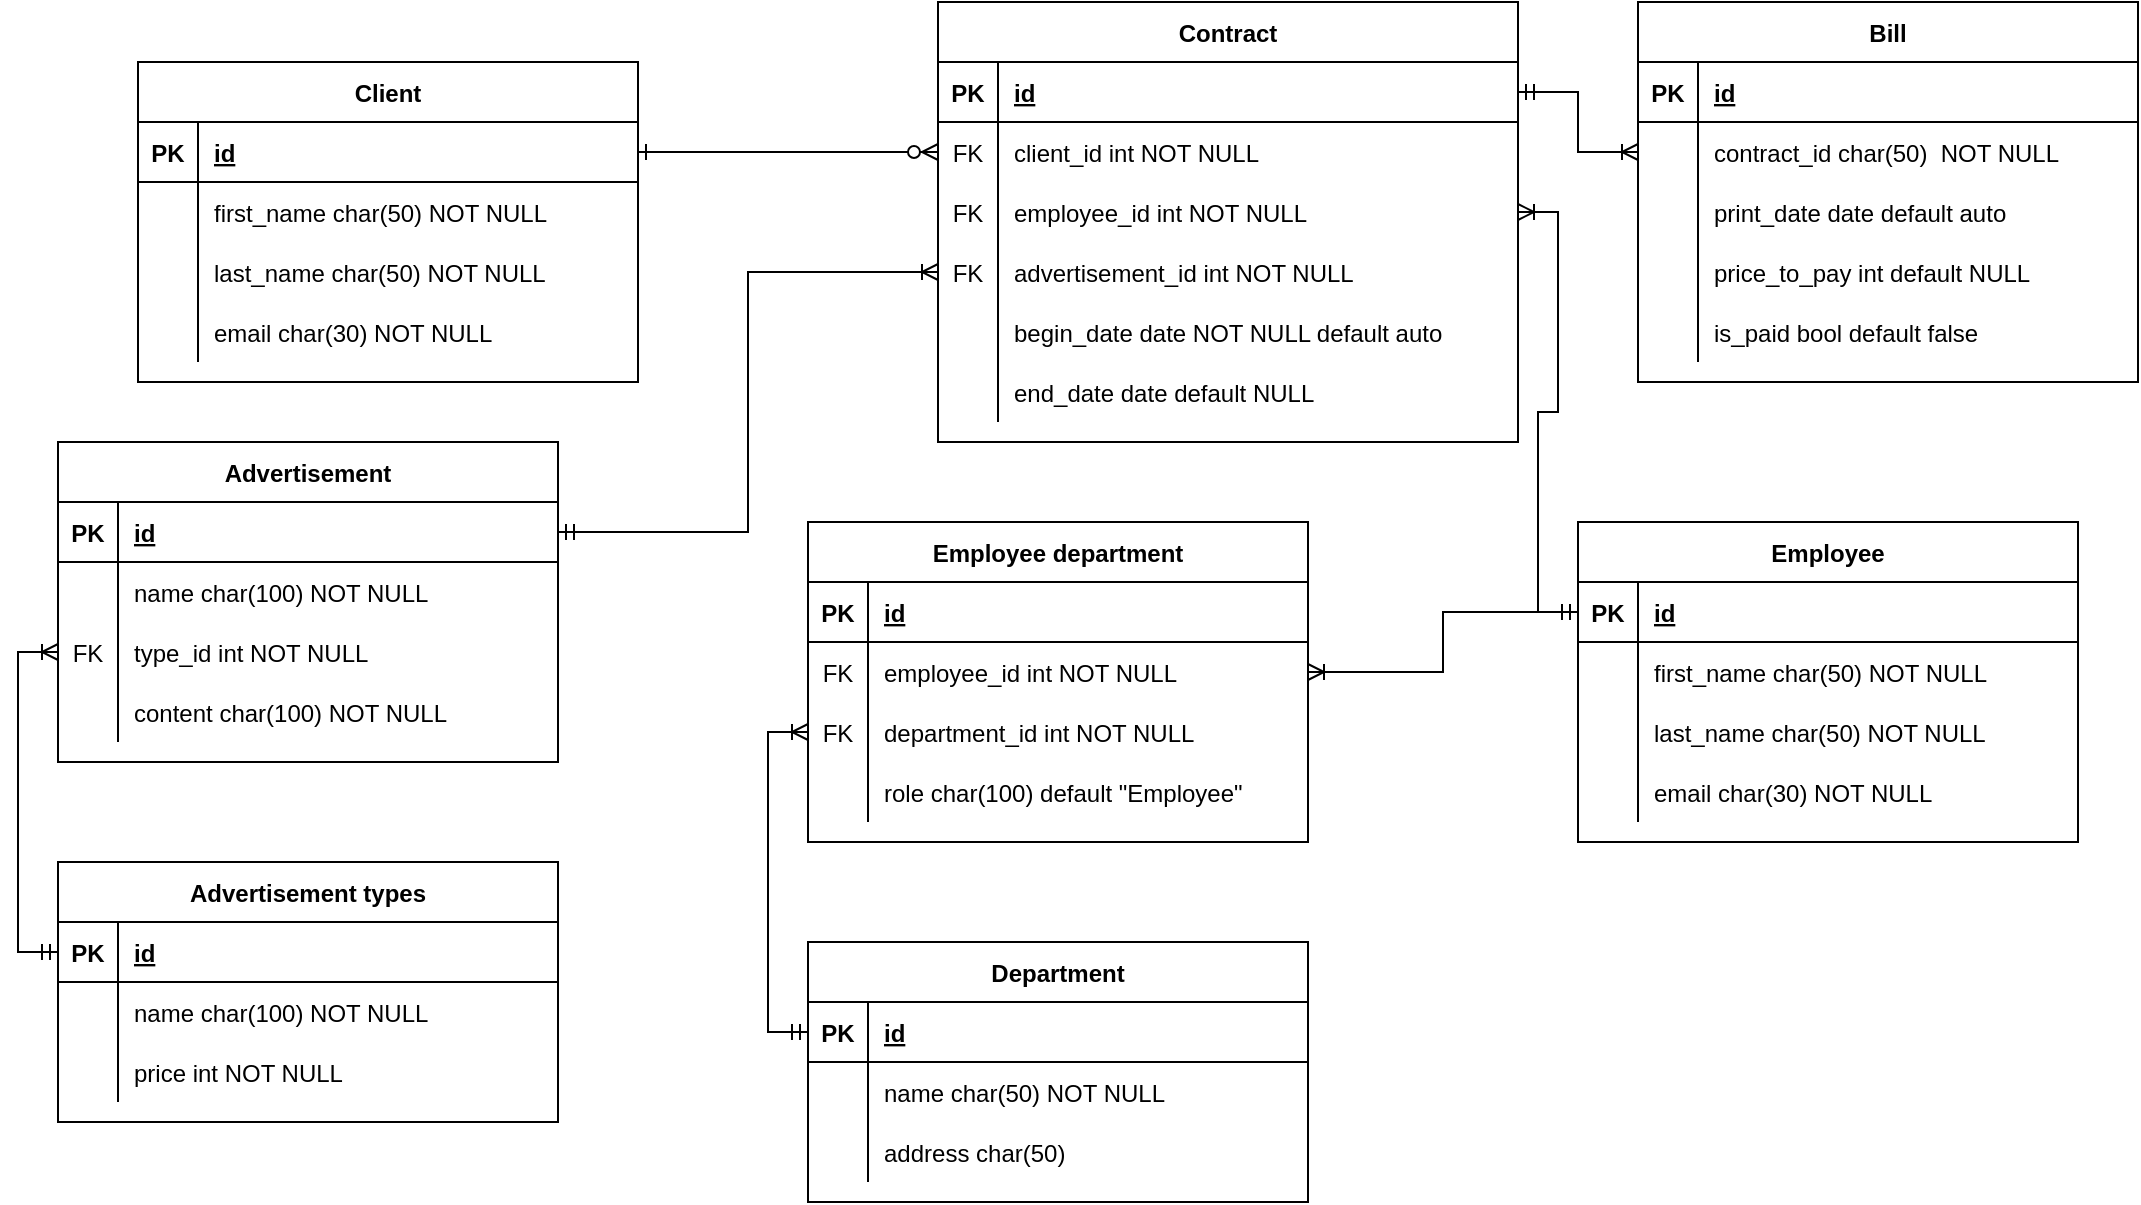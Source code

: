 <mxfile version="14.2.7" type="device"><diagram id="R2lEEEUBdFMjLlhIrx00" name="Page-1"><mxGraphModel dx="1153" dy="657" grid="1" gridSize="10" guides="1" tooltips="1" connect="1" arrows="1" fold="1" page="1" pageScale="1" pageWidth="850" pageHeight="1100" math="0" shadow="0" extFonts="Permanent Marker^https://fonts.googleapis.com/css?family=Permanent+Marker"><root><mxCell id="0"/><mxCell id="1" parent="0"/><mxCell id="C-vyLk0tnHw3VtMMgP7b-1" value="" style="edgeStyle=entityRelationEdgeStyle;endArrow=ERzeroToMany;startArrow=ERone;endFill=1;startFill=0;" parent="1" source="C-vyLk0tnHw3VtMMgP7b-24" target="C-vyLk0tnHw3VtMMgP7b-6" edge="1"><mxGeometry width="100" height="100" relative="1" as="geometry"><mxPoint x="340" y="720" as="sourcePoint"/><mxPoint x="440" y="620" as="targetPoint"/></mxGeometry></mxCell><mxCell id="C-vyLk0tnHw3VtMMgP7b-2" value="Contract" style="shape=table;startSize=30;container=1;collapsible=1;childLayout=tableLayout;fixedRows=1;rowLines=0;fontStyle=1;align=center;resizeLast=1;" parent="1" vertex="1"><mxGeometry x="490" y="120" width="290" height="220" as="geometry"/></mxCell><mxCell id="C-vyLk0tnHw3VtMMgP7b-3" value="" style="shape=partialRectangle;collapsible=0;dropTarget=0;pointerEvents=0;fillColor=none;points=[[0,0.5],[1,0.5]];portConstraint=eastwest;top=0;left=0;right=0;bottom=1;" parent="C-vyLk0tnHw3VtMMgP7b-2" vertex="1"><mxGeometry y="30" width="290" height="30" as="geometry"/></mxCell><mxCell id="C-vyLk0tnHw3VtMMgP7b-4" value="PK" style="shape=partialRectangle;overflow=hidden;connectable=0;fillColor=none;top=0;left=0;bottom=0;right=0;fontStyle=1;" parent="C-vyLk0tnHw3VtMMgP7b-3" vertex="1"><mxGeometry width="30" height="30" as="geometry"/></mxCell><mxCell id="C-vyLk0tnHw3VtMMgP7b-5" value="id" style="shape=partialRectangle;overflow=hidden;connectable=0;fillColor=none;top=0;left=0;bottom=0;right=0;align=left;spacingLeft=6;fontStyle=5;" parent="C-vyLk0tnHw3VtMMgP7b-3" vertex="1"><mxGeometry x="30" width="260" height="30" as="geometry"/></mxCell><mxCell id="C-vyLk0tnHw3VtMMgP7b-6" value="" style="shape=partialRectangle;collapsible=0;dropTarget=0;pointerEvents=0;fillColor=none;points=[[0,0.5],[1,0.5]];portConstraint=eastwest;top=0;left=0;right=0;bottom=0;" parent="C-vyLk0tnHw3VtMMgP7b-2" vertex="1"><mxGeometry y="60" width="290" height="30" as="geometry"/></mxCell><mxCell id="C-vyLk0tnHw3VtMMgP7b-7" value="FK" style="shape=partialRectangle;overflow=hidden;connectable=0;fillColor=none;top=0;left=0;bottom=0;right=0;" parent="C-vyLk0tnHw3VtMMgP7b-6" vertex="1"><mxGeometry width="30" height="30" as="geometry"/></mxCell><mxCell id="C-vyLk0tnHw3VtMMgP7b-8" value="client_id int NOT NULL" style="shape=partialRectangle;overflow=hidden;connectable=0;fillColor=none;top=0;left=0;bottom=0;right=0;align=left;spacingLeft=6;" parent="C-vyLk0tnHw3VtMMgP7b-6" vertex="1"><mxGeometry x="30" width="260" height="30" as="geometry"/></mxCell><mxCell id="C-vyLk0tnHw3VtMMgP7b-9" value="" style="shape=partialRectangle;collapsible=0;dropTarget=0;pointerEvents=0;fillColor=none;points=[[0,0.5],[1,0.5]];portConstraint=eastwest;top=0;left=0;right=0;bottom=0;" parent="C-vyLk0tnHw3VtMMgP7b-2" vertex="1"><mxGeometry y="90" width="290" height="30" as="geometry"/></mxCell><mxCell id="C-vyLk0tnHw3VtMMgP7b-10" value="FK" style="shape=partialRectangle;overflow=hidden;connectable=0;fillColor=none;top=0;left=0;bottom=0;right=0;" parent="C-vyLk0tnHw3VtMMgP7b-9" vertex="1"><mxGeometry width="30" height="30" as="geometry"/></mxCell><mxCell id="C-vyLk0tnHw3VtMMgP7b-11" value="employee_id int NOT NULL" style="shape=partialRectangle;overflow=hidden;connectable=0;fillColor=none;top=0;left=0;bottom=0;right=0;align=left;spacingLeft=6;" parent="C-vyLk0tnHw3VtMMgP7b-9" vertex="1"><mxGeometry x="30" width="260" height="30" as="geometry"/></mxCell><mxCell id="jYW_8Co8lEucG8dBWMGK-66" value="" style="shape=partialRectangle;collapsible=0;dropTarget=0;pointerEvents=0;fillColor=none;points=[[0,0.5],[1,0.5]];portConstraint=eastwest;top=0;left=0;right=0;bottom=0;" vertex="1" parent="C-vyLk0tnHw3VtMMgP7b-2"><mxGeometry y="120" width="290" height="30" as="geometry"/></mxCell><mxCell id="jYW_8Co8lEucG8dBWMGK-67" value="FK" style="shape=partialRectangle;overflow=hidden;connectable=0;fillColor=none;top=0;left=0;bottom=0;right=0;" vertex="1" parent="jYW_8Co8lEucG8dBWMGK-66"><mxGeometry width="30" height="30" as="geometry"/></mxCell><mxCell id="jYW_8Co8lEucG8dBWMGK-68" value="advertisement_id int NOT NULL" style="shape=partialRectangle;overflow=hidden;connectable=0;fillColor=none;top=0;left=0;bottom=0;right=0;align=left;spacingLeft=6;" vertex="1" parent="jYW_8Co8lEucG8dBWMGK-66"><mxGeometry x="30" width="260" height="30" as="geometry"/></mxCell><mxCell id="jYW_8Co8lEucG8dBWMGK-69" value="" style="shape=partialRectangle;collapsible=0;dropTarget=0;pointerEvents=0;fillColor=none;points=[[0,0.5],[1,0.5]];portConstraint=eastwest;top=0;left=0;right=0;bottom=0;" vertex="1" parent="C-vyLk0tnHw3VtMMgP7b-2"><mxGeometry y="150" width="290" height="30" as="geometry"/></mxCell><mxCell id="jYW_8Co8lEucG8dBWMGK-70" value="" style="shape=partialRectangle;overflow=hidden;connectable=0;fillColor=none;top=0;left=0;bottom=0;right=0;" vertex="1" parent="jYW_8Co8lEucG8dBWMGK-69"><mxGeometry width="30" height="30" as="geometry"/></mxCell><mxCell id="jYW_8Co8lEucG8dBWMGK-71" value="begin_date date NOT NULL default auto" style="shape=partialRectangle;overflow=hidden;connectable=0;fillColor=none;top=0;left=0;bottom=0;right=0;align=left;spacingLeft=6;" vertex="1" parent="jYW_8Co8lEucG8dBWMGK-69"><mxGeometry x="30" width="260" height="30" as="geometry"/></mxCell><mxCell id="jYW_8Co8lEucG8dBWMGK-72" value="" style="shape=partialRectangle;collapsible=0;dropTarget=0;pointerEvents=0;fillColor=none;points=[[0,0.5],[1,0.5]];portConstraint=eastwest;top=0;left=0;right=0;bottom=0;" vertex="1" parent="C-vyLk0tnHw3VtMMgP7b-2"><mxGeometry y="180" width="290" height="30" as="geometry"/></mxCell><mxCell id="jYW_8Co8lEucG8dBWMGK-73" value="" style="shape=partialRectangle;overflow=hidden;connectable=0;fillColor=none;top=0;left=0;bottom=0;right=0;" vertex="1" parent="jYW_8Co8lEucG8dBWMGK-72"><mxGeometry width="30" height="30" as="geometry"/></mxCell><mxCell id="jYW_8Co8lEucG8dBWMGK-74" value="end_date date default NULL" style="shape=partialRectangle;overflow=hidden;connectable=0;fillColor=none;top=0;left=0;bottom=0;right=0;align=left;spacingLeft=6;" vertex="1" parent="jYW_8Co8lEucG8dBWMGK-72"><mxGeometry x="30" width="260" height="30" as="geometry"/></mxCell><mxCell id="C-vyLk0tnHw3VtMMgP7b-23" value="Client" style="shape=table;startSize=30;container=1;collapsible=1;childLayout=tableLayout;fixedRows=1;rowLines=0;fontStyle=1;align=center;resizeLast=1;" parent="1" vertex="1"><mxGeometry x="90" y="150" width="250" height="160" as="geometry"/></mxCell><mxCell id="C-vyLk0tnHw3VtMMgP7b-24" value="" style="shape=partialRectangle;collapsible=0;dropTarget=0;pointerEvents=0;fillColor=none;points=[[0,0.5],[1,0.5]];portConstraint=eastwest;top=0;left=0;right=0;bottom=1;" parent="C-vyLk0tnHw3VtMMgP7b-23" vertex="1"><mxGeometry y="30" width="250" height="30" as="geometry"/></mxCell><mxCell id="C-vyLk0tnHw3VtMMgP7b-25" value="PK" style="shape=partialRectangle;overflow=hidden;connectable=0;fillColor=none;top=0;left=0;bottom=0;right=0;fontStyle=1;" parent="C-vyLk0tnHw3VtMMgP7b-24" vertex="1"><mxGeometry width="30" height="30" as="geometry"/></mxCell><mxCell id="C-vyLk0tnHw3VtMMgP7b-26" value="id" style="shape=partialRectangle;overflow=hidden;connectable=0;fillColor=none;top=0;left=0;bottom=0;right=0;align=left;spacingLeft=6;fontStyle=5;" parent="C-vyLk0tnHw3VtMMgP7b-24" vertex="1"><mxGeometry x="30" width="220" height="30" as="geometry"/></mxCell><mxCell id="C-vyLk0tnHw3VtMMgP7b-27" value="" style="shape=partialRectangle;collapsible=0;dropTarget=0;pointerEvents=0;fillColor=none;points=[[0,0.5],[1,0.5]];portConstraint=eastwest;top=0;left=0;right=0;bottom=0;" parent="C-vyLk0tnHw3VtMMgP7b-23" vertex="1"><mxGeometry y="60" width="250" height="30" as="geometry"/></mxCell><mxCell id="C-vyLk0tnHw3VtMMgP7b-28" value="" style="shape=partialRectangle;overflow=hidden;connectable=0;fillColor=none;top=0;left=0;bottom=0;right=0;" parent="C-vyLk0tnHw3VtMMgP7b-27" vertex="1"><mxGeometry width="30" height="30" as="geometry"/></mxCell><mxCell id="C-vyLk0tnHw3VtMMgP7b-29" value="first_name char(50) NOT NULL" style="shape=partialRectangle;overflow=hidden;connectable=0;fillColor=none;top=0;left=0;bottom=0;right=0;align=left;spacingLeft=6;" parent="C-vyLk0tnHw3VtMMgP7b-27" vertex="1"><mxGeometry x="30" width="220" height="30" as="geometry"/></mxCell><mxCell id="DAZSzT3aJ0yRN7Px0Ek2-8" value="" style="shape=partialRectangle;collapsible=0;dropTarget=0;pointerEvents=0;fillColor=none;points=[[0,0.5],[1,0.5]];portConstraint=eastwest;top=0;left=0;right=0;bottom=0;" parent="C-vyLk0tnHw3VtMMgP7b-23" vertex="1"><mxGeometry y="90" width="250" height="30" as="geometry"/></mxCell><mxCell id="DAZSzT3aJ0yRN7Px0Ek2-9" value="" style="shape=partialRectangle;overflow=hidden;connectable=0;fillColor=none;top=0;left=0;bottom=0;right=0;" parent="DAZSzT3aJ0yRN7Px0Ek2-8" vertex="1"><mxGeometry width="30" height="30" as="geometry"/></mxCell><mxCell id="DAZSzT3aJ0yRN7Px0Ek2-10" value="last_name char(50) NOT NULL" style="shape=partialRectangle;overflow=hidden;connectable=0;fillColor=none;top=0;left=0;bottom=0;right=0;align=left;spacingLeft=6;" parent="DAZSzT3aJ0yRN7Px0Ek2-8" vertex="1"><mxGeometry x="30" width="220" height="30" as="geometry"/></mxCell><mxCell id="DAZSzT3aJ0yRN7Px0Ek2-11" value="" style="shape=partialRectangle;collapsible=0;dropTarget=0;pointerEvents=0;fillColor=none;points=[[0,0.5],[1,0.5]];portConstraint=eastwest;top=0;left=0;right=0;bottom=0;" parent="C-vyLk0tnHw3VtMMgP7b-23" vertex="1"><mxGeometry y="120" width="250" height="30" as="geometry"/></mxCell><mxCell id="DAZSzT3aJ0yRN7Px0Ek2-12" value="" style="shape=partialRectangle;overflow=hidden;connectable=0;fillColor=none;top=0;left=0;bottom=0;right=0;" parent="DAZSzT3aJ0yRN7Px0Ek2-11" vertex="1"><mxGeometry width="30" height="30" as="geometry"/></mxCell><mxCell id="DAZSzT3aJ0yRN7Px0Ek2-13" value="email char(30) NOT NULL" style="shape=partialRectangle;overflow=hidden;connectable=0;fillColor=none;top=0;left=0;bottom=0;right=0;align=left;spacingLeft=6;" parent="DAZSzT3aJ0yRN7Px0Ek2-11" vertex="1"><mxGeometry x="30" width="220" height="30" as="geometry"/></mxCell><mxCell id="jYW_8Co8lEucG8dBWMGK-1" value="Advertisement" style="shape=table;startSize=30;container=1;collapsible=1;childLayout=tableLayout;fixedRows=1;rowLines=0;fontStyle=1;align=center;resizeLast=1;" vertex="1" parent="1"><mxGeometry x="50" y="340" width="250" height="160" as="geometry"/></mxCell><mxCell id="jYW_8Co8lEucG8dBWMGK-2" value="" style="shape=partialRectangle;collapsible=0;dropTarget=0;pointerEvents=0;fillColor=none;points=[[0,0.5],[1,0.5]];portConstraint=eastwest;top=0;left=0;right=0;bottom=1;" vertex="1" parent="jYW_8Co8lEucG8dBWMGK-1"><mxGeometry y="30" width="250" height="30" as="geometry"/></mxCell><mxCell id="jYW_8Co8lEucG8dBWMGK-3" value="PK" style="shape=partialRectangle;overflow=hidden;connectable=0;fillColor=none;top=0;left=0;bottom=0;right=0;fontStyle=1;" vertex="1" parent="jYW_8Co8lEucG8dBWMGK-2"><mxGeometry width="30" height="30" as="geometry"/></mxCell><mxCell id="jYW_8Co8lEucG8dBWMGK-4" value="id" style="shape=partialRectangle;overflow=hidden;connectable=0;fillColor=none;top=0;left=0;bottom=0;right=0;align=left;spacingLeft=6;fontStyle=5;" vertex="1" parent="jYW_8Co8lEucG8dBWMGK-2"><mxGeometry x="30" width="220" height="30" as="geometry"/></mxCell><mxCell id="jYW_8Co8lEucG8dBWMGK-8" value="" style="shape=partialRectangle;collapsible=0;dropTarget=0;pointerEvents=0;fillColor=none;points=[[0,0.5],[1,0.5]];portConstraint=eastwest;top=0;left=0;right=0;bottom=0;" vertex="1" parent="jYW_8Co8lEucG8dBWMGK-1"><mxGeometry y="60" width="250" height="30" as="geometry"/></mxCell><mxCell id="jYW_8Co8lEucG8dBWMGK-9" value="" style="shape=partialRectangle;overflow=hidden;connectable=0;fillColor=none;top=0;left=0;bottom=0;right=0;" vertex="1" parent="jYW_8Co8lEucG8dBWMGK-8"><mxGeometry width="30" height="30" as="geometry"/></mxCell><mxCell id="jYW_8Co8lEucG8dBWMGK-10" value="name char(100) NOT NULL" style="shape=partialRectangle;overflow=hidden;connectable=0;fillColor=none;top=0;left=0;bottom=0;right=0;align=left;spacingLeft=6;" vertex="1" parent="jYW_8Co8lEucG8dBWMGK-8"><mxGeometry x="30" width="220" height="30" as="geometry"/></mxCell><mxCell id="jYW_8Co8lEucG8dBWMGK-31" value="" style="shape=partialRectangle;collapsible=0;dropTarget=0;pointerEvents=0;fillColor=none;points=[[0,0.5],[1,0.5]];portConstraint=eastwest;top=0;left=0;right=0;bottom=0;" vertex="1" parent="jYW_8Co8lEucG8dBWMGK-1"><mxGeometry y="90" width="250" height="30" as="geometry"/></mxCell><mxCell id="jYW_8Co8lEucG8dBWMGK-32" value="FK" style="shape=partialRectangle;overflow=hidden;connectable=0;fillColor=none;top=0;left=0;bottom=0;right=0;" vertex="1" parent="jYW_8Co8lEucG8dBWMGK-31"><mxGeometry width="30" height="30" as="geometry"/></mxCell><mxCell id="jYW_8Co8lEucG8dBWMGK-33" value="type_id int NOT NULL" style="shape=partialRectangle;overflow=hidden;connectable=0;fillColor=none;top=0;left=0;bottom=0;right=0;align=left;spacingLeft=6;" vertex="1" parent="jYW_8Co8lEucG8dBWMGK-31"><mxGeometry x="30" width="220" height="30" as="geometry"/></mxCell><mxCell id="jYW_8Co8lEucG8dBWMGK-34" value="" style="shape=partialRectangle;collapsible=0;dropTarget=0;pointerEvents=0;fillColor=none;points=[[0,0.5],[1,0.5]];portConstraint=eastwest;top=0;left=0;right=0;bottom=0;" vertex="1" parent="jYW_8Co8lEucG8dBWMGK-1"><mxGeometry y="120" width="250" height="30" as="geometry"/></mxCell><mxCell id="jYW_8Co8lEucG8dBWMGK-35" value="" style="shape=partialRectangle;overflow=hidden;connectable=0;fillColor=none;top=0;left=0;bottom=0;right=0;" vertex="1" parent="jYW_8Co8lEucG8dBWMGK-34"><mxGeometry width="30" height="30" as="geometry"/></mxCell><mxCell id="jYW_8Co8lEucG8dBWMGK-36" value="content char(100) NOT NULL" style="shape=partialRectangle;overflow=hidden;connectable=0;fillColor=none;top=0;left=0;bottom=0;right=0;align=left;spacingLeft=6;" vertex="1" parent="jYW_8Co8lEucG8dBWMGK-34"><mxGeometry x="30" width="220" height="30" as="geometry"/></mxCell><mxCell id="jYW_8Co8lEucG8dBWMGK-11" value="Employee" style="shape=table;startSize=30;container=1;collapsible=1;childLayout=tableLayout;fixedRows=1;rowLines=0;fontStyle=1;align=center;resizeLast=1;" vertex="1" parent="1"><mxGeometry x="810" y="380" width="250" height="160" as="geometry"/></mxCell><mxCell id="jYW_8Co8lEucG8dBWMGK-12" value="" style="shape=partialRectangle;collapsible=0;dropTarget=0;pointerEvents=0;fillColor=none;points=[[0,0.5],[1,0.5]];portConstraint=eastwest;top=0;left=0;right=0;bottom=1;" vertex="1" parent="jYW_8Co8lEucG8dBWMGK-11"><mxGeometry y="30" width="250" height="30" as="geometry"/></mxCell><mxCell id="jYW_8Co8lEucG8dBWMGK-13" value="PK" style="shape=partialRectangle;overflow=hidden;connectable=0;fillColor=none;top=0;left=0;bottom=0;right=0;fontStyle=1;" vertex="1" parent="jYW_8Co8lEucG8dBWMGK-12"><mxGeometry width="30" height="30" as="geometry"/></mxCell><mxCell id="jYW_8Co8lEucG8dBWMGK-14" value="id" style="shape=partialRectangle;overflow=hidden;connectable=0;fillColor=none;top=0;left=0;bottom=0;right=0;align=left;spacingLeft=6;fontStyle=5;" vertex="1" parent="jYW_8Co8lEucG8dBWMGK-12"><mxGeometry x="30" width="220" height="30" as="geometry"/></mxCell><mxCell id="jYW_8Co8lEucG8dBWMGK-15" value="" style="shape=partialRectangle;collapsible=0;dropTarget=0;pointerEvents=0;fillColor=none;points=[[0,0.5],[1,0.5]];portConstraint=eastwest;top=0;left=0;right=0;bottom=0;" vertex="1" parent="jYW_8Co8lEucG8dBWMGK-11"><mxGeometry y="60" width="250" height="30" as="geometry"/></mxCell><mxCell id="jYW_8Co8lEucG8dBWMGK-16" value="" style="shape=partialRectangle;overflow=hidden;connectable=0;fillColor=none;top=0;left=0;bottom=0;right=0;" vertex="1" parent="jYW_8Co8lEucG8dBWMGK-15"><mxGeometry width="30" height="30" as="geometry"/></mxCell><mxCell id="jYW_8Co8lEucG8dBWMGK-17" value="first_name char(50) NOT NULL" style="shape=partialRectangle;overflow=hidden;connectable=0;fillColor=none;top=0;left=0;bottom=0;right=0;align=left;spacingLeft=6;" vertex="1" parent="jYW_8Co8lEucG8dBWMGK-15"><mxGeometry x="30" width="220" height="30" as="geometry"/></mxCell><mxCell id="jYW_8Co8lEucG8dBWMGK-18" value="" style="shape=partialRectangle;collapsible=0;dropTarget=0;pointerEvents=0;fillColor=none;points=[[0,0.5],[1,0.5]];portConstraint=eastwest;top=0;left=0;right=0;bottom=0;" vertex="1" parent="jYW_8Co8lEucG8dBWMGK-11"><mxGeometry y="90" width="250" height="30" as="geometry"/></mxCell><mxCell id="jYW_8Co8lEucG8dBWMGK-19" value="" style="shape=partialRectangle;overflow=hidden;connectable=0;fillColor=none;top=0;left=0;bottom=0;right=0;" vertex="1" parent="jYW_8Co8lEucG8dBWMGK-18"><mxGeometry width="30" height="30" as="geometry"/></mxCell><mxCell id="jYW_8Co8lEucG8dBWMGK-20" value="last_name char(50) NOT NULL" style="shape=partialRectangle;overflow=hidden;connectable=0;fillColor=none;top=0;left=0;bottom=0;right=0;align=left;spacingLeft=6;" vertex="1" parent="jYW_8Co8lEucG8dBWMGK-18"><mxGeometry x="30" width="220" height="30" as="geometry"/></mxCell><mxCell id="jYW_8Co8lEucG8dBWMGK-21" value="" style="shape=partialRectangle;collapsible=0;dropTarget=0;pointerEvents=0;fillColor=none;points=[[0,0.5],[1,0.5]];portConstraint=eastwest;top=0;left=0;right=0;bottom=0;" vertex="1" parent="jYW_8Co8lEucG8dBWMGK-11"><mxGeometry y="120" width="250" height="30" as="geometry"/></mxCell><mxCell id="jYW_8Co8lEucG8dBWMGK-22" value="" style="shape=partialRectangle;overflow=hidden;connectable=0;fillColor=none;top=0;left=0;bottom=0;right=0;" vertex="1" parent="jYW_8Co8lEucG8dBWMGK-21"><mxGeometry width="30" height="30" as="geometry"/></mxCell><mxCell id="jYW_8Co8lEucG8dBWMGK-23" value="email char(30) NOT NULL" style="shape=partialRectangle;overflow=hidden;connectable=0;fillColor=none;top=0;left=0;bottom=0;right=0;align=left;spacingLeft=6;" vertex="1" parent="jYW_8Co8lEucG8dBWMGK-21"><mxGeometry x="30" width="220" height="30" as="geometry"/></mxCell><mxCell id="jYW_8Co8lEucG8dBWMGK-24" value="Department" style="shape=table;startSize=30;container=1;collapsible=1;childLayout=tableLayout;fixedRows=1;rowLines=0;fontStyle=1;align=center;resizeLast=1;" vertex="1" parent="1"><mxGeometry x="425" y="590" width="250" height="130" as="geometry"/></mxCell><mxCell id="jYW_8Co8lEucG8dBWMGK-25" value="" style="shape=partialRectangle;collapsible=0;dropTarget=0;pointerEvents=0;fillColor=none;points=[[0,0.5],[1,0.5]];portConstraint=eastwest;top=0;left=0;right=0;bottom=1;" vertex="1" parent="jYW_8Co8lEucG8dBWMGK-24"><mxGeometry y="30" width="250" height="30" as="geometry"/></mxCell><mxCell id="jYW_8Co8lEucG8dBWMGK-26" value="PK" style="shape=partialRectangle;overflow=hidden;connectable=0;fillColor=none;top=0;left=0;bottom=0;right=0;fontStyle=1;" vertex="1" parent="jYW_8Co8lEucG8dBWMGK-25"><mxGeometry width="30" height="30" as="geometry"/></mxCell><mxCell id="jYW_8Co8lEucG8dBWMGK-27" value="id" style="shape=partialRectangle;overflow=hidden;connectable=0;fillColor=none;top=0;left=0;bottom=0;right=0;align=left;spacingLeft=6;fontStyle=5;" vertex="1" parent="jYW_8Co8lEucG8dBWMGK-25"><mxGeometry x="30" width="220" height="30" as="geometry"/></mxCell><mxCell id="jYW_8Co8lEucG8dBWMGK-28" value="" style="shape=partialRectangle;collapsible=0;dropTarget=0;pointerEvents=0;fillColor=none;points=[[0,0.5],[1,0.5]];portConstraint=eastwest;top=0;left=0;right=0;bottom=0;" vertex="1" parent="jYW_8Co8lEucG8dBWMGK-24"><mxGeometry y="60" width="250" height="30" as="geometry"/></mxCell><mxCell id="jYW_8Co8lEucG8dBWMGK-29" value="" style="shape=partialRectangle;overflow=hidden;connectable=0;fillColor=none;top=0;left=0;bottom=0;right=0;" vertex="1" parent="jYW_8Co8lEucG8dBWMGK-28"><mxGeometry width="30" height="30" as="geometry"/></mxCell><mxCell id="jYW_8Co8lEucG8dBWMGK-30" value="name char(50) NOT NULL" style="shape=partialRectangle;overflow=hidden;connectable=0;fillColor=none;top=0;left=0;bottom=0;right=0;align=left;spacingLeft=6;" vertex="1" parent="jYW_8Co8lEucG8dBWMGK-28"><mxGeometry x="30" width="220" height="30" as="geometry"/></mxCell><mxCell id="jYW_8Co8lEucG8dBWMGK-63" value="" style="shape=partialRectangle;collapsible=0;dropTarget=0;pointerEvents=0;fillColor=none;points=[[0,0.5],[1,0.5]];portConstraint=eastwest;top=0;left=0;right=0;bottom=0;" vertex="1" parent="jYW_8Co8lEucG8dBWMGK-24"><mxGeometry y="90" width="250" height="30" as="geometry"/></mxCell><mxCell id="jYW_8Co8lEucG8dBWMGK-64" value="" style="shape=partialRectangle;overflow=hidden;connectable=0;fillColor=none;top=0;left=0;bottom=0;right=0;" vertex="1" parent="jYW_8Co8lEucG8dBWMGK-63"><mxGeometry width="30" height="30" as="geometry"/></mxCell><mxCell id="jYW_8Co8lEucG8dBWMGK-65" value="address char(50) " style="shape=partialRectangle;overflow=hidden;connectable=0;fillColor=none;top=0;left=0;bottom=0;right=0;align=left;spacingLeft=6;" vertex="1" parent="jYW_8Co8lEucG8dBWMGK-63"><mxGeometry x="30" width="220" height="30" as="geometry"/></mxCell><mxCell id="jYW_8Co8lEucG8dBWMGK-37" value="Advertisement types" style="shape=table;startSize=30;container=1;collapsible=1;childLayout=tableLayout;fixedRows=1;rowLines=0;fontStyle=1;align=center;resizeLast=1;" vertex="1" parent="1"><mxGeometry x="50" y="550" width="250" height="130" as="geometry"/></mxCell><mxCell id="jYW_8Co8lEucG8dBWMGK-38" value="" style="shape=partialRectangle;collapsible=0;dropTarget=0;pointerEvents=0;fillColor=none;points=[[0,0.5],[1,0.5]];portConstraint=eastwest;top=0;left=0;right=0;bottom=1;" vertex="1" parent="jYW_8Co8lEucG8dBWMGK-37"><mxGeometry y="30" width="250" height="30" as="geometry"/></mxCell><mxCell id="jYW_8Co8lEucG8dBWMGK-39" value="PK" style="shape=partialRectangle;overflow=hidden;connectable=0;fillColor=none;top=0;left=0;bottom=0;right=0;fontStyle=1;" vertex="1" parent="jYW_8Co8lEucG8dBWMGK-38"><mxGeometry width="30" height="30" as="geometry"/></mxCell><mxCell id="jYW_8Co8lEucG8dBWMGK-40" value="id" style="shape=partialRectangle;overflow=hidden;connectable=0;fillColor=none;top=0;left=0;bottom=0;right=0;align=left;spacingLeft=6;fontStyle=5;" vertex="1" parent="jYW_8Co8lEucG8dBWMGK-38"><mxGeometry x="30" width="220" height="30" as="geometry"/></mxCell><mxCell id="jYW_8Co8lEucG8dBWMGK-41" value="" style="shape=partialRectangle;collapsible=0;dropTarget=0;pointerEvents=0;fillColor=none;points=[[0,0.5],[1,0.5]];portConstraint=eastwest;top=0;left=0;right=0;bottom=0;" vertex="1" parent="jYW_8Co8lEucG8dBWMGK-37"><mxGeometry y="60" width="250" height="30" as="geometry"/></mxCell><mxCell id="jYW_8Co8lEucG8dBWMGK-42" value="" style="shape=partialRectangle;overflow=hidden;connectable=0;fillColor=none;top=0;left=0;bottom=0;right=0;" vertex="1" parent="jYW_8Co8lEucG8dBWMGK-41"><mxGeometry width="30" height="30" as="geometry"/></mxCell><mxCell id="jYW_8Co8lEucG8dBWMGK-43" value="name char(100) NOT NULL" style="shape=partialRectangle;overflow=hidden;connectable=0;fillColor=none;top=0;left=0;bottom=0;right=0;align=left;spacingLeft=6;" vertex="1" parent="jYW_8Co8lEucG8dBWMGK-41"><mxGeometry x="30" width="220" height="30" as="geometry"/></mxCell><mxCell id="jYW_8Co8lEucG8dBWMGK-44" value="" style="shape=partialRectangle;collapsible=0;dropTarget=0;pointerEvents=0;fillColor=none;points=[[0,0.5],[1,0.5]];portConstraint=eastwest;top=0;left=0;right=0;bottom=0;" vertex="1" parent="jYW_8Co8lEucG8dBWMGK-37"><mxGeometry y="90" width="250" height="30" as="geometry"/></mxCell><mxCell id="jYW_8Co8lEucG8dBWMGK-45" value="" style="shape=partialRectangle;overflow=hidden;connectable=0;fillColor=none;top=0;left=0;bottom=0;right=0;" vertex="1" parent="jYW_8Co8lEucG8dBWMGK-44"><mxGeometry width="30" height="30" as="geometry"/></mxCell><mxCell id="jYW_8Co8lEucG8dBWMGK-46" value="price int NOT NULL" style="shape=partialRectangle;overflow=hidden;connectable=0;fillColor=none;top=0;left=0;bottom=0;right=0;align=left;spacingLeft=6;" vertex="1" parent="jYW_8Co8lEucG8dBWMGK-44"><mxGeometry x="30" width="220" height="30" as="geometry"/></mxCell><mxCell id="jYW_8Co8lEucG8dBWMGK-50" value="Employee department" style="shape=table;startSize=30;container=1;collapsible=1;childLayout=tableLayout;fixedRows=1;rowLines=0;fontStyle=1;align=center;resizeLast=1;" vertex="1" parent="1"><mxGeometry x="425" y="380" width="250" height="160" as="geometry"/></mxCell><mxCell id="jYW_8Co8lEucG8dBWMGK-51" value="" style="shape=partialRectangle;collapsible=0;dropTarget=0;pointerEvents=0;fillColor=none;points=[[0,0.5],[1,0.5]];portConstraint=eastwest;top=0;left=0;right=0;bottom=1;" vertex="1" parent="jYW_8Co8lEucG8dBWMGK-50"><mxGeometry y="30" width="250" height="30" as="geometry"/></mxCell><mxCell id="jYW_8Co8lEucG8dBWMGK-52" value="PK" style="shape=partialRectangle;overflow=hidden;connectable=0;fillColor=none;top=0;left=0;bottom=0;right=0;fontStyle=1;" vertex="1" parent="jYW_8Co8lEucG8dBWMGK-51"><mxGeometry width="30" height="30" as="geometry"/></mxCell><mxCell id="jYW_8Co8lEucG8dBWMGK-53" value="id" style="shape=partialRectangle;overflow=hidden;connectable=0;fillColor=none;top=0;left=0;bottom=0;right=0;align=left;spacingLeft=6;fontStyle=5;" vertex="1" parent="jYW_8Co8lEucG8dBWMGK-51"><mxGeometry x="30" width="220" height="30" as="geometry"/></mxCell><mxCell id="jYW_8Co8lEucG8dBWMGK-54" value="" style="shape=partialRectangle;collapsible=0;dropTarget=0;pointerEvents=0;fillColor=none;points=[[0,0.5],[1,0.5]];portConstraint=eastwest;top=0;left=0;right=0;bottom=0;" vertex="1" parent="jYW_8Co8lEucG8dBWMGK-50"><mxGeometry y="60" width="250" height="30" as="geometry"/></mxCell><mxCell id="jYW_8Co8lEucG8dBWMGK-55" value="FK" style="shape=partialRectangle;overflow=hidden;connectable=0;fillColor=none;top=0;left=0;bottom=0;right=0;" vertex="1" parent="jYW_8Co8lEucG8dBWMGK-54"><mxGeometry width="30" height="30" as="geometry"/></mxCell><mxCell id="jYW_8Co8lEucG8dBWMGK-56" value="employee_id int NOT NULL" style="shape=partialRectangle;overflow=hidden;connectable=0;fillColor=none;top=0;left=0;bottom=0;right=0;align=left;spacingLeft=6;" vertex="1" parent="jYW_8Co8lEucG8dBWMGK-54"><mxGeometry x="30" width="220" height="30" as="geometry"/></mxCell><mxCell id="jYW_8Co8lEucG8dBWMGK-57" value="" style="shape=partialRectangle;collapsible=0;dropTarget=0;pointerEvents=0;fillColor=none;points=[[0,0.5],[1,0.5]];portConstraint=eastwest;top=0;left=0;right=0;bottom=0;" vertex="1" parent="jYW_8Co8lEucG8dBWMGK-50"><mxGeometry y="90" width="250" height="30" as="geometry"/></mxCell><mxCell id="jYW_8Co8lEucG8dBWMGK-58" value="FK" style="shape=partialRectangle;overflow=hidden;connectable=0;fillColor=none;top=0;left=0;bottom=0;right=0;" vertex="1" parent="jYW_8Co8lEucG8dBWMGK-57"><mxGeometry width="30" height="30" as="geometry"/></mxCell><mxCell id="jYW_8Co8lEucG8dBWMGK-59" value="department_id int NOT NULL" style="shape=partialRectangle;overflow=hidden;connectable=0;fillColor=none;top=0;left=0;bottom=0;right=0;align=left;spacingLeft=6;" vertex="1" parent="jYW_8Co8lEucG8dBWMGK-57"><mxGeometry x="30" width="220" height="30" as="geometry"/></mxCell><mxCell id="jYW_8Co8lEucG8dBWMGK-60" value="" style="shape=partialRectangle;collapsible=0;dropTarget=0;pointerEvents=0;fillColor=none;points=[[0,0.5],[1,0.5]];portConstraint=eastwest;top=0;left=0;right=0;bottom=0;" vertex="1" parent="jYW_8Co8lEucG8dBWMGK-50"><mxGeometry y="120" width="250" height="30" as="geometry"/></mxCell><mxCell id="jYW_8Co8lEucG8dBWMGK-61" value="" style="shape=partialRectangle;overflow=hidden;connectable=0;fillColor=none;top=0;left=0;bottom=0;right=0;" vertex="1" parent="jYW_8Co8lEucG8dBWMGK-60"><mxGeometry width="30" height="30" as="geometry"/></mxCell><mxCell id="jYW_8Co8lEucG8dBWMGK-62" value="role char(100) default &quot;Employee&quot;" style="shape=partialRectangle;overflow=hidden;connectable=0;fillColor=none;top=0;left=0;bottom=0;right=0;align=left;spacingLeft=6;" vertex="1" parent="jYW_8Co8lEucG8dBWMGK-60"><mxGeometry x="30" width="220" height="30" as="geometry"/></mxCell><mxCell id="jYW_8Co8lEucG8dBWMGK-77" style="edgeStyle=orthogonalEdgeStyle;rounded=0;orthogonalLoop=1;jettySize=auto;html=1;entryX=0;entryY=0.5;entryDx=0;entryDy=0;startArrow=ERmandOne;startFill=0;endArrow=ERoneToMany;endFill=0;" edge="1" parent="1" source="jYW_8Co8lEucG8dBWMGK-38" target="jYW_8Co8lEucG8dBWMGK-31"><mxGeometry relative="1" as="geometry"/></mxCell><mxCell id="jYW_8Co8lEucG8dBWMGK-78" style="edgeStyle=orthogonalEdgeStyle;rounded=0;orthogonalLoop=1;jettySize=auto;html=1;entryX=1;entryY=0.5;entryDx=0;entryDy=0;startArrow=ERmandOne;startFill=0;endArrow=ERoneToMany;endFill=0;" edge="1" parent="1" source="jYW_8Co8lEucG8dBWMGK-12" target="jYW_8Co8lEucG8dBWMGK-54"><mxGeometry relative="1" as="geometry"/></mxCell><mxCell id="jYW_8Co8lEucG8dBWMGK-79" style="edgeStyle=orthogonalEdgeStyle;rounded=0;orthogonalLoop=1;jettySize=auto;html=1;entryX=0;entryY=0.5;entryDx=0;entryDy=0;startArrow=ERmandOne;startFill=0;endArrow=ERoneToMany;endFill=0;" edge="1" parent="1" source="jYW_8Co8lEucG8dBWMGK-25" target="jYW_8Co8lEucG8dBWMGK-57"><mxGeometry relative="1" as="geometry"/></mxCell><mxCell id="jYW_8Co8lEucG8dBWMGK-80" style="edgeStyle=orthogonalEdgeStyle;rounded=0;orthogonalLoop=1;jettySize=auto;html=1;entryX=0;entryY=0.5;entryDx=0;entryDy=0;startArrow=ERmandOne;startFill=0;endArrow=ERoneToMany;endFill=0;" edge="1" parent="1" source="jYW_8Co8lEucG8dBWMGK-2" target="jYW_8Co8lEucG8dBWMGK-66"><mxGeometry relative="1" as="geometry"/></mxCell><mxCell id="jYW_8Co8lEucG8dBWMGK-81" style="edgeStyle=orthogonalEdgeStyle;rounded=0;orthogonalLoop=1;jettySize=auto;html=1;entryX=1;entryY=0.5;entryDx=0;entryDy=0;startArrow=ERmandOne;startFill=0;endArrow=ERoneToMany;endFill=0;" edge="1" parent="1" source="jYW_8Co8lEucG8dBWMGK-12" target="C-vyLk0tnHw3VtMMgP7b-9"><mxGeometry relative="1" as="geometry"/></mxCell><mxCell id="jYW_8Co8lEucG8dBWMGK-82" value="Bill" style="shape=table;startSize=30;container=1;collapsible=1;childLayout=tableLayout;fixedRows=1;rowLines=0;fontStyle=1;align=center;resizeLast=1;" vertex="1" parent="1"><mxGeometry x="840" y="120" width="250" height="190" as="geometry"/></mxCell><mxCell id="jYW_8Co8lEucG8dBWMGK-83" value="" style="shape=partialRectangle;collapsible=0;dropTarget=0;pointerEvents=0;fillColor=none;points=[[0,0.5],[1,0.5]];portConstraint=eastwest;top=0;left=0;right=0;bottom=1;" vertex="1" parent="jYW_8Co8lEucG8dBWMGK-82"><mxGeometry y="30" width="250" height="30" as="geometry"/></mxCell><mxCell id="jYW_8Co8lEucG8dBWMGK-84" value="PK" style="shape=partialRectangle;overflow=hidden;connectable=0;fillColor=none;top=0;left=0;bottom=0;right=0;fontStyle=1;" vertex="1" parent="jYW_8Co8lEucG8dBWMGK-83"><mxGeometry width="30" height="30" as="geometry"/></mxCell><mxCell id="jYW_8Co8lEucG8dBWMGK-85" value="id" style="shape=partialRectangle;overflow=hidden;connectable=0;fillColor=none;top=0;left=0;bottom=0;right=0;align=left;spacingLeft=6;fontStyle=5;" vertex="1" parent="jYW_8Co8lEucG8dBWMGK-83"><mxGeometry x="30" width="220" height="30" as="geometry"/></mxCell><mxCell id="jYW_8Co8lEucG8dBWMGK-86" value="" style="shape=partialRectangle;collapsible=0;dropTarget=0;pointerEvents=0;fillColor=none;points=[[0,0.5],[1,0.5]];portConstraint=eastwest;top=0;left=0;right=0;bottom=0;" vertex="1" parent="jYW_8Co8lEucG8dBWMGK-82"><mxGeometry y="60" width="250" height="30" as="geometry"/></mxCell><mxCell id="jYW_8Co8lEucG8dBWMGK-87" value="" style="shape=partialRectangle;overflow=hidden;connectable=0;fillColor=none;top=0;left=0;bottom=0;right=0;" vertex="1" parent="jYW_8Co8lEucG8dBWMGK-86"><mxGeometry width="30" height="30" as="geometry"/></mxCell><mxCell id="jYW_8Co8lEucG8dBWMGK-88" value="contract_id char(50)  NOT NULL" style="shape=partialRectangle;overflow=hidden;connectable=0;fillColor=none;top=0;left=0;bottom=0;right=0;align=left;spacingLeft=6;" vertex="1" parent="jYW_8Co8lEucG8dBWMGK-86"><mxGeometry x="30" width="220" height="30" as="geometry"/></mxCell><mxCell id="jYW_8Co8lEucG8dBWMGK-89" value="" style="shape=partialRectangle;collapsible=0;dropTarget=0;pointerEvents=0;fillColor=none;points=[[0,0.5],[1,0.5]];portConstraint=eastwest;top=0;left=0;right=0;bottom=0;" vertex="1" parent="jYW_8Co8lEucG8dBWMGK-82"><mxGeometry y="90" width="250" height="30" as="geometry"/></mxCell><mxCell id="jYW_8Co8lEucG8dBWMGK-90" value="" style="shape=partialRectangle;overflow=hidden;connectable=0;fillColor=none;top=0;left=0;bottom=0;right=0;" vertex="1" parent="jYW_8Co8lEucG8dBWMGK-89"><mxGeometry width="30" height="30" as="geometry"/></mxCell><mxCell id="jYW_8Co8lEucG8dBWMGK-91" value="print_date date default auto" style="shape=partialRectangle;overflow=hidden;connectable=0;fillColor=none;top=0;left=0;bottom=0;right=0;align=left;spacingLeft=6;" vertex="1" parent="jYW_8Co8lEucG8dBWMGK-89"><mxGeometry x="30" width="220" height="30" as="geometry"/></mxCell><mxCell id="jYW_8Co8lEucG8dBWMGK-92" value="" style="shape=partialRectangle;collapsible=0;dropTarget=0;pointerEvents=0;fillColor=none;points=[[0,0.5],[1,0.5]];portConstraint=eastwest;top=0;left=0;right=0;bottom=0;" vertex="1" parent="jYW_8Co8lEucG8dBWMGK-82"><mxGeometry y="120" width="250" height="30" as="geometry"/></mxCell><mxCell id="jYW_8Co8lEucG8dBWMGK-93" value="" style="shape=partialRectangle;overflow=hidden;connectable=0;fillColor=none;top=0;left=0;bottom=0;right=0;" vertex="1" parent="jYW_8Co8lEucG8dBWMGK-92"><mxGeometry width="30" height="30" as="geometry"/></mxCell><mxCell id="jYW_8Co8lEucG8dBWMGK-94" value="price_to_pay int default NULL" style="shape=partialRectangle;overflow=hidden;connectable=0;fillColor=none;top=0;left=0;bottom=0;right=0;align=left;spacingLeft=6;" vertex="1" parent="jYW_8Co8lEucG8dBWMGK-92"><mxGeometry x="30" width="220" height="30" as="geometry"/></mxCell><mxCell id="jYW_8Co8lEucG8dBWMGK-95" value="" style="shape=partialRectangle;collapsible=0;dropTarget=0;pointerEvents=0;fillColor=none;points=[[0,0.5],[1,0.5]];portConstraint=eastwest;top=0;left=0;right=0;bottom=0;" vertex="1" parent="jYW_8Co8lEucG8dBWMGK-82"><mxGeometry y="150" width="250" height="30" as="geometry"/></mxCell><mxCell id="jYW_8Co8lEucG8dBWMGK-96" value="" style="shape=partialRectangle;overflow=hidden;connectable=0;fillColor=none;top=0;left=0;bottom=0;right=0;" vertex="1" parent="jYW_8Co8lEucG8dBWMGK-95"><mxGeometry width="30" height="30" as="geometry"/></mxCell><mxCell id="jYW_8Co8lEucG8dBWMGK-97" value="is_paid bool default false" style="shape=partialRectangle;overflow=hidden;connectable=0;fillColor=none;top=0;left=0;bottom=0;right=0;align=left;spacingLeft=6;" vertex="1" parent="jYW_8Co8lEucG8dBWMGK-95"><mxGeometry x="30" width="220" height="30" as="geometry"/></mxCell><mxCell id="jYW_8Co8lEucG8dBWMGK-98" style="edgeStyle=orthogonalEdgeStyle;rounded=0;orthogonalLoop=1;jettySize=auto;html=1;entryX=0;entryY=0.5;entryDx=0;entryDy=0;startArrow=ERmandOne;startFill=0;endArrow=ERoneToMany;endFill=0;" edge="1" parent="1" source="C-vyLk0tnHw3VtMMgP7b-3" target="jYW_8Co8lEucG8dBWMGK-86"><mxGeometry relative="1" as="geometry"/></mxCell></root></mxGraphModel></diagram></mxfile>
